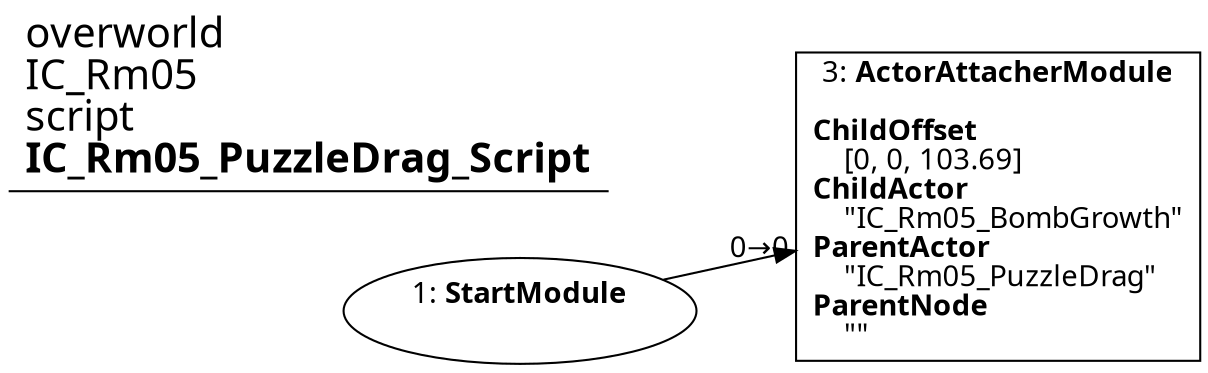 digraph {
    layout = fdp;
    overlap = prism;
    sep = "+16";
    splines = spline;

    node [ shape = box ];

    graph [ fontname = "Segoe UI" ];
    node [ fontname = "Segoe UI" ];
    edge [ fontname = "Segoe UI" ];

    1 [ label = <1: <b>StartModule</b><br/><br/>> ];
    1 [ shape = oval ]
    1 [ pos = "0.201,-0.21800001!" ];
    1 -> 3 [ label = "0→0" ];

    3 [ label = <3: <b>ActorAttacherModule</b><br/><br/><b>ChildOffset</b><br align="left"/>    [0, 0, 103.69]<br align="left"/><b>ChildActor</b><br align="left"/>    &quot;IC_Rm05_BombGrowth&quot;<br align="left"/><b>ParentActor</b><br align="left"/>    &quot;IC_Rm05_PuzzleDrag&quot;<br align="left"/><b>ParentNode</b><br align="left"/>    &quot;&quot;<br align="left"/>> ];
    3 [ pos = "0.411,-0.21800001!" ];

    title [ pos = "0.2,-0.21700001!" ];
    title [ shape = underline ];
    title [ label = <<font point-size="20">overworld<br align="left"/>IC_Rm05<br align="left"/>script<br align="left"/><b>IC_Rm05_PuzzleDrag_Script</b><br align="left"/></font>> ];
}
